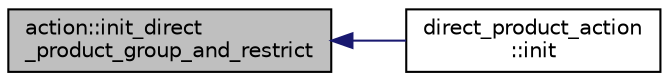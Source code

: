 digraph "action::init_direct_product_group_and_restrict"
{
  edge [fontname="Helvetica",fontsize="10",labelfontname="Helvetica",labelfontsize="10"];
  node [fontname="Helvetica",fontsize="10",shape=record];
  rankdir="LR";
  Node26425 [label="action::init_direct\l_product_group_and_restrict",height=0.2,width=0.4,color="black", fillcolor="grey75", style="filled", fontcolor="black"];
  Node26425 -> Node26426 [dir="back",color="midnightblue",fontsize="10",style="solid",fontname="Helvetica"];
  Node26426 [label="direct_product_action\l::init",height=0.2,width=0.4,color="black", fillcolor="white", style="filled",URL="$d3/d78/classdirect__product__action.html#aad40060e5821c011cccaa65a5c4df64f"];
}

